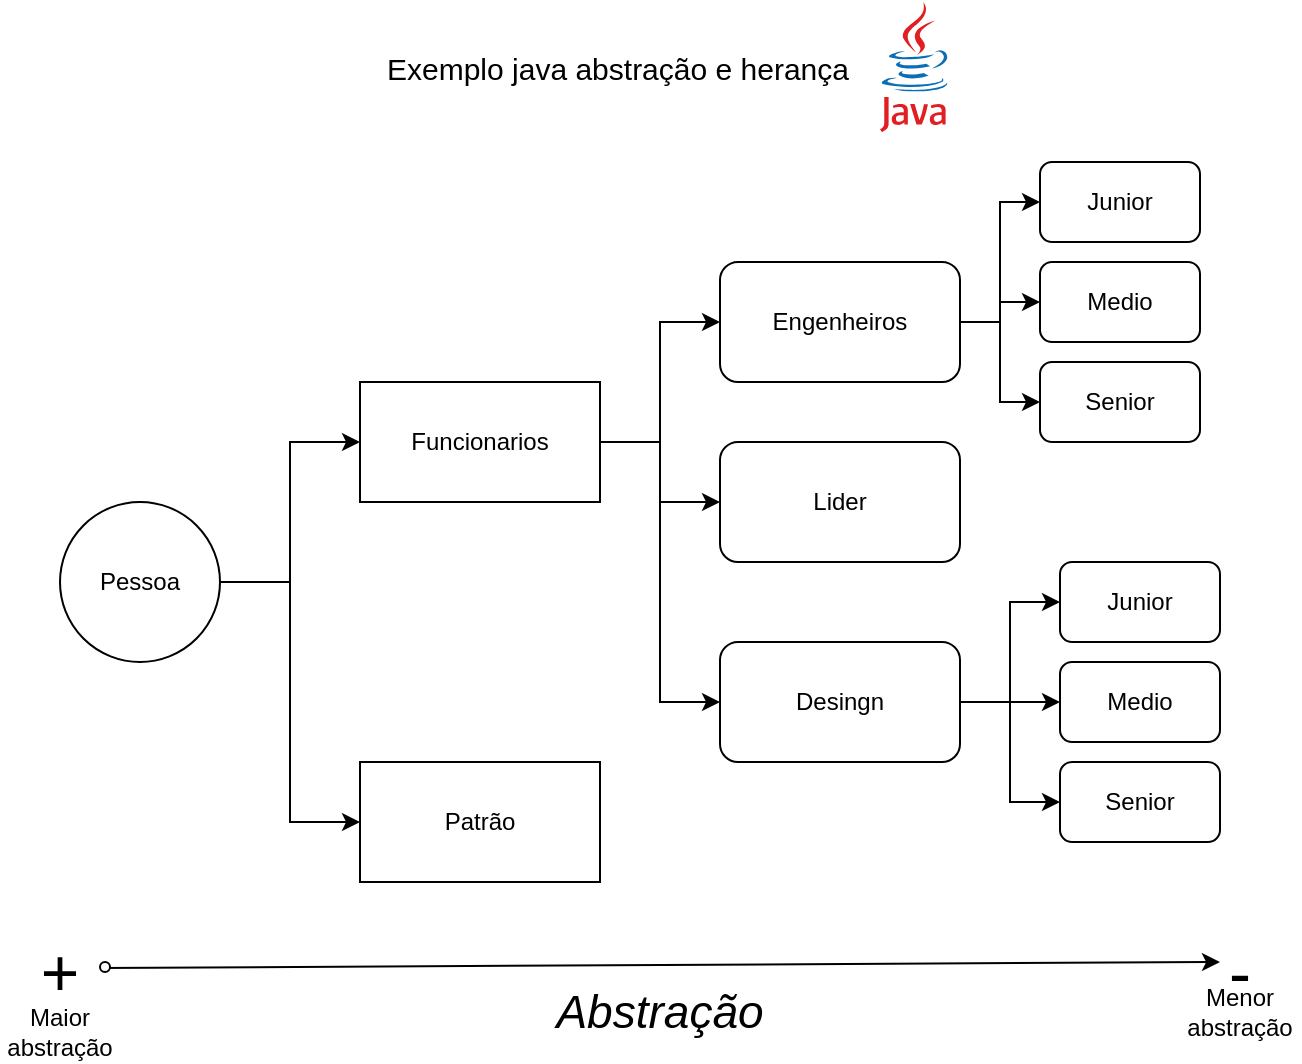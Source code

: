 <mxfile version="24.4.6" type="github">
  <diagram name="Página-1" id="uyZmQ1yy8iMNmOULgRxI">
    <mxGraphModel dx="880" dy="481" grid="1" gridSize="10" guides="1" tooltips="1" connect="1" arrows="1" fold="1" page="1" pageScale="1" pageWidth="827" pageHeight="1169" background="#ffffff" math="0" shadow="0">
      <root>
        <mxCell id="0" />
        <mxCell id="1" parent="0" />
        <mxCell id="929GYFtMndTy6gYTnbS9-8" style="edgeStyle=orthogonalEdgeStyle;rounded=0;orthogonalLoop=1;jettySize=auto;html=1;entryX=0;entryY=0.5;entryDx=0;entryDy=0;" edge="1" parent="1" source="929GYFtMndTy6gYTnbS9-2" target="929GYFtMndTy6gYTnbS9-3">
          <mxGeometry relative="1" as="geometry" />
        </mxCell>
        <mxCell id="929GYFtMndTy6gYTnbS9-9" style="edgeStyle=orthogonalEdgeStyle;rounded=0;orthogonalLoop=1;jettySize=auto;html=1;entryX=0;entryY=0.5;entryDx=0;entryDy=0;" edge="1" parent="1" source="929GYFtMndTy6gYTnbS9-2" target="929GYFtMndTy6gYTnbS9-4">
          <mxGeometry relative="1" as="geometry" />
        </mxCell>
        <mxCell id="929GYFtMndTy6gYTnbS9-2" value="Pessoa" style="ellipse;whiteSpace=wrap;html=1;aspect=fixed;" vertex="1" parent="1">
          <mxGeometry x="100" y="260" width="80" height="80" as="geometry" />
        </mxCell>
        <mxCell id="929GYFtMndTy6gYTnbS9-10" style="edgeStyle=orthogonalEdgeStyle;rounded=0;orthogonalLoop=1;jettySize=auto;html=1;entryX=0;entryY=0.5;entryDx=0;entryDy=0;" edge="1" parent="1" source="929GYFtMndTy6gYTnbS9-3" target="929GYFtMndTy6gYTnbS9-5">
          <mxGeometry relative="1" as="geometry" />
        </mxCell>
        <mxCell id="929GYFtMndTy6gYTnbS9-11" style="edgeStyle=orthogonalEdgeStyle;rounded=0;orthogonalLoop=1;jettySize=auto;html=1;entryX=0;entryY=0.5;entryDx=0;entryDy=0;" edge="1" parent="1" source="929GYFtMndTy6gYTnbS9-3" target="929GYFtMndTy6gYTnbS9-6">
          <mxGeometry relative="1" as="geometry" />
        </mxCell>
        <mxCell id="929GYFtMndTy6gYTnbS9-12" style="edgeStyle=orthogonalEdgeStyle;rounded=0;orthogonalLoop=1;jettySize=auto;html=1;entryX=0;entryY=0.5;entryDx=0;entryDy=0;" edge="1" parent="1" source="929GYFtMndTy6gYTnbS9-3" target="929GYFtMndTy6gYTnbS9-7">
          <mxGeometry relative="1" as="geometry" />
        </mxCell>
        <mxCell id="929GYFtMndTy6gYTnbS9-3" value="Funcionarios" style="rounded=0;whiteSpace=wrap;html=1;" vertex="1" parent="1">
          <mxGeometry x="250" y="200" width="120" height="60" as="geometry" />
        </mxCell>
        <mxCell id="929GYFtMndTy6gYTnbS9-4" value="Patrão" style="rounded=0;whiteSpace=wrap;html=1;" vertex="1" parent="1">
          <mxGeometry x="250" y="390" width="120" height="60" as="geometry" />
        </mxCell>
        <mxCell id="929GYFtMndTy6gYTnbS9-20" style="edgeStyle=orthogonalEdgeStyle;rounded=0;orthogonalLoop=1;jettySize=auto;html=1;entryX=0;entryY=0.5;entryDx=0;entryDy=0;" edge="1" parent="1" source="929GYFtMndTy6gYTnbS9-5" target="929GYFtMndTy6gYTnbS9-13">
          <mxGeometry relative="1" as="geometry" />
        </mxCell>
        <mxCell id="929GYFtMndTy6gYTnbS9-21" style="edgeStyle=orthogonalEdgeStyle;rounded=0;orthogonalLoop=1;jettySize=auto;html=1;entryX=0;entryY=0.5;entryDx=0;entryDy=0;" edge="1" parent="1" source="929GYFtMndTy6gYTnbS9-5" target="929GYFtMndTy6gYTnbS9-17">
          <mxGeometry relative="1" as="geometry" />
        </mxCell>
        <mxCell id="929GYFtMndTy6gYTnbS9-22" style="edgeStyle=orthogonalEdgeStyle;rounded=0;orthogonalLoop=1;jettySize=auto;html=1;entryX=0;entryY=0.5;entryDx=0;entryDy=0;" edge="1" parent="1" source="929GYFtMndTy6gYTnbS9-5" target="929GYFtMndTy6gYTnbS9-18">
          <mxGeometry relative="1" as="geometry" />
        </mxCell>
        <mxCell id="929GYFtMndTy6gYTnbS9-5" value="Engenheiros" style="rounded=1;whiteSpace=wrap;html=1;" vertex="1" parent="1">
          <mxGeometry x="430" y="140" width="120" height="60" as="geometry" />
        </mxCell>
        <mxCell id="929GYFtMndTy6gYTnbS9-6" value="Lider" style="rounded=1;whiteSpace=wrap;html=1;" vertex="1" parent="1">
          <mxGeometry x="430" y="230" width="120" height="60" as="geometry" />
        </mxCell>
        <mxCell id="929GYFtMndTy6gYTnbS9-26" style="edgeStyle=orthogonalEdgeStyle;rounded=0;orthogonalLoop=1;jettySize=auto;html=1;entryX=0;entryY=0.5;entryDx=0;entryDy=0;" edge="1" parent="1" source="929GYFtMndTy6gYTnbS9-7" target="929GYFtMndTy6gYTnbS9-23">
          <mxGeometry relative="1" as="geometry" />
        </mxCell>
        <mxCell id="929GYFtMndTy6gYTnbS9-27" style="edgeStyle=orthogonalEdgeStyle;rounded=0;orthogonalLoop=1;jettySize=auto;html=1;" edge="1" parent="1" source="929GYFtMndTy6gYTnbS9-7" target="929GYFtMndTy6gYTnbS9-24">
          <mxGeometry relative="1" as="geometry" />
        </mxCell>
        <mxCell id="929GYFtMndTy6gYTnbS9-28" value="" style="edgeStyle=orthogonalEdgeStyle;rounded=0;orthogonalLoop=1;jettySize=auto;html=1;" edge="1" parent="1" source="929GYFtMndTy6gYTnbS9-7" target="929GYFtMndTy6gYTnbS9-25">
          <mxGeometry relative="1" as="geometry" />
        </mxCell>
        <mxCell id="929GYFtMndTy6gYTnbS9-7" value="Desingn" style="rounded=1;whiteSpace=wrap;html=1;" vertex="1" parent="1">
          <mxGeometry x="430" y="330" width="120" height="60" as="geometry" />
        </mxCell>
        <mxCell id="929GYFtMndTy6gYTnbS9-13" value="Junior" style="rounded=1;whiteSpace=wrap;html=1;" vertex="1" parent="1">
          <mxGeometry x="590" y="90" width="80" height="40" as="geometry" />
        </mxCell>
        <mxCell id="929GYFtMndTy6gYTnbS9-17" value="Medio" style="rounded=1;whiteSpace=wrap;html=1;" vertex="1" parent="1">
          <mxGeometry x="590" y="140" width="80" height="40" as="geometry" />
        </mxCell>
        <mxCell id="929GYFtMndTy6gYTnbS9-18" value="Senior" style="rounded=1;whiteSpace=wrap;html=1;" vertex="1" parent="1">
          <mxGeometry x="590" y="190" width="80" height="40" as="geometry" />
        </mxCell>
        <mxCell id="929GYFtMndTy6gYTnbS9-23" value="Junior" style="rounded=1;whiteSpace=wrap;html=1;" vertex="1" parent="1">
          <mxGeometry x="600" y="290" width="80" height="40" as="geometry" />
        </mxCell>
        <mxCell id="929GYFtMndTy6gYTnbS9-24" value="Medio" style="rounded=1;whiteSpace=wrap;html=1;" vertex="1" parent="1">
          <mxGeometry x="600" y="340" width="80" height="40" as="geometry" />
        </mxCell>
        <mxCell id="929GYFtMndTy6gYTnbS9-25" value="Senior" style="rounded=1;whiteSpace=wrap;html=1;" vertex="1" parent="1">
          <mxGeometry x="600" y="390" width="80" height="40" as="geometry" />
        </mxCell>
        <mxCell id="929GYFtMndTy6gYTnbS9-29" value="" style="endArrow=classic;html=1;rounded=0;" edge="1" parent="1">
          <mxGeometry width="50" height="50" relative="1" as="geometry">
            <mxPoint x="120" y="493" as="sourcePoint" />
            <mxPoint x="680" y="490" as="targetPoint" />
          </mxGeometry>
        </mxCell>
        <mxCell id="929GYFtMndTy6gYTnbS9-30" value="&lt;font style=&quot;font-size: 23px;&quot;&gt;&lt;i&gt;Abstração&lt;/i&gt;&lt;/font&gt;" style="text;html=1;align=center;verticalAlign=middle;whiteSpace=wrap;rounded=0;" vertex="1" parent="1">
          <mxGeometry x="370" y="500" width="60" height="30" as="geometry" />
        </mxCell>
        <mxCell id="929GYFtMndTy6gYTnbS9-31" value="&lt;font style=&quot;font-size: 33px;&quot;&gt;-&lt;/font&gt;" style="text;html=1;align=center;verticalAlign=middle;whiteSpace=wrap;rounded=0;" vertex="1" parent="1">
          <mxGeometry x="660" y="480" width="60" height="30" as="geometry" />
        </mxCell>
        <mxCell id="929GYFtMndTy6gYTnbS9-32" value="&lt;span style=&quot;font-size: 33px;&quot;&gt;+&lt;/span&gt;" style="text;html=1;align=center;verticalAlign=middle;whiteSpace=wrap;rounded=0;" vertex="1" parent="1">
          <mxGeometry x="70" y="480" width="60" height="30" as="geometry" />
        </mxCell>
        <mxCell id="929GYFtMndTy6gYTnbS9-33" value="Maior abstração" style="text;html=1;align=center;verticalAlign=middle;whiteSpace=wrap;rounded=0;" vertex="1" parent="1">
          <mxGeometry x="70" y="510" width="60" height="30" as="geometry" />
        </mxCell>
        <mxCell id="929GYFtMndTy6gYTnbS9-34" value="Menor abstração" style="text;html=1;align=center;verticalAlign=middle;whiteSpace=wrap;rounded=0;" vertex="1" parent="1">
          <mxGeometry x="660" y="500" width="60" height="30" as="geometry" />
        </mxCell>
        <mxCell id="929GYFtMndTy6gYTnbS9-35" value="" style="ellipse;whiteSpace=wrap;html=1;aspect=fixed;" vertex="1" parent="1">
          <mxGeometry x="120" y="490" width="5" height="5" as="geometry" />
        </mxCell>
        <mxCell id="929GYFtMndTy6gYTnbS9-37" value="&lt;font style=&quot;font-size: 15px;&quot;&gt;Exemplo java abstração e herança&lt;/font&gt;" style="text;html=1;align=center;verticalAlign=middle;whiteSpace=wrap;rounded=0;" vertex="1" parent="1">
          <mxGeometry x="214.4" y="27.5" width="330" height="30" as="geometry" />
        </mxCell>
        <mxCell id="929GYFtMndTy6gYTnbS9-39" value="" style="dashed=0;outlineConnect=0;html=1;align=center;labelPosition=center;verticalLabelPosition=bottom;verticalAlign=top;shape=mxgraph.weblogos.java" vertex="1" parent="1">
          <mxGeometry x="510" y="10" width="34.4" height="65" as="geometry" />
        </mxCell>
      </root>
    </mxGraphModel>
  </diagram>
</mxfile>
